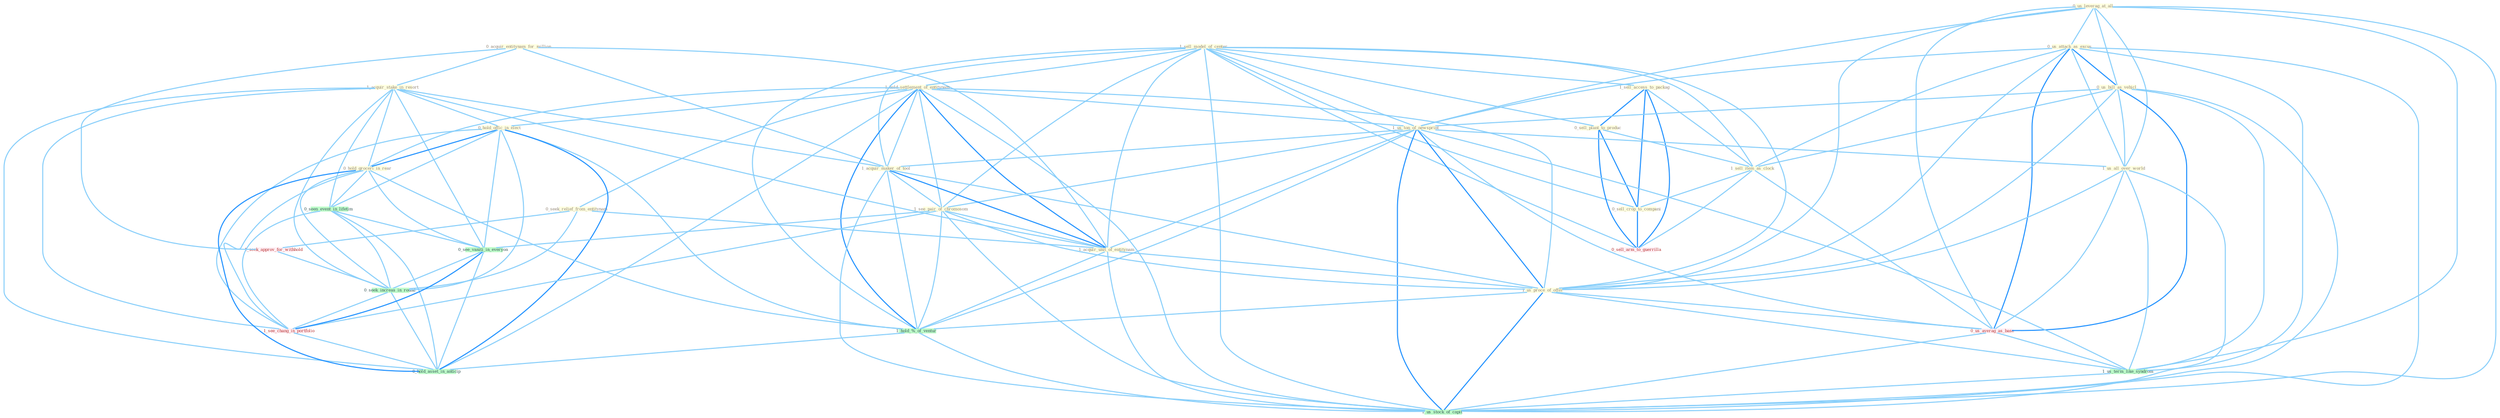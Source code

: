 Graph G{ 
    node
    [shape=polygon,style=filled,width=.5,height=.06,color="#BDFCC9",fixedsize=true,fontsize=4,
    fontcolor="#2f4f4f"];
    {node
    [color="#ffffe0", fontcolor="#8b7d6b"] "0_acquir_entitynam_for_million " "1_sell_model_of_center " "1_sell_access_to_packag " "1_hold_settlement_of_entitynam " "0_seek_relief_from_entitynam " "1_acquir_stake_in_resort " "0_us_leverag_at_all " "0_us_attack_as_excus " "0_us_bill_as_vehicl " "0_sell_plant_to_produc " "1_sell_item_as_clock " "1_us_ton_of_newsprint " "0_hold_offic_in_elect " "1_acquir_maker_of_tool " "1_see_pair_of_chromosom " "1_us_all_over_world " "0_sell_crop_to_compani " "0_hold_groceri_in_rear " "1_acquir_unit_of_entitynam " "1_us_proce_of_offer "}
{node [color="#fff0f5", fontcolor="#b22222"] "0_us_averag_as_base " "1_seek_approv_for_withhold " "0_sell_arm_to_guerrilla " "1_see_chang_in_portfolio "}
edge [color="#B0E2FF"];

	"0_acquir_entitynam_for_million " -- "1_acquir_stake_in_resort " [w="1", color="#87cefa" ];
	"0_acquir_entitynam_for_million " -- "1_acquir_maker_of_tool " [w="1", color="#87cefa" ];
	"0_acquir_entitynam_for_million " -- "1_acquir_unit_of_entitynam " [w="1", color="#87cefa" ];
	"0_acquir_entitynam_for_million " -- "1_seek_approv_for_withhold " [w="1", color="#87cefa" ];
	"1_sell_model_of_center " -- "1_sell_access_to_packag " [w="1", color="#87cefa" ];
	"1_sell_model_of_center " -- "1_hold_settlement_of_entitynam " [w="1", color="#87cefa" ];
	"1_sell_model_of_center " -- "0_sell_plant_to_produc " [w="1", color="#87cefa" ];
	"1_sell_model_of_center " -- "1_sell_item_as_clock " [w="1", color="#87cefa" ];
	"1_sell_model_of_center " -- "1_us_ton_of_newsprint " [w="1", color="#87cefa" ];
	"1_sell_model_of_center " -- "1_acquir_maker_of_tool " [w="1", color="#87cefa" ];
	"1_sell_model_of_center " -- "1_see_pair_of_chromosom " [w="1", color="#87cefa" ];
	"1_sell_model_of_center " -- "0_sell_crop_to_compani " [w="1", color="#87cefa" ];
	"1_sell_model_of_center " -- "1_acquir_unit_of_entitynam " [w="1", color="#87cefa" ];
	"1_sell_model_of_center " -- "1_us_proce_of_offer " [w="1", color="#87cefa" ];
	"1_sell_model_of_center " -- "1_hold_%_of_ventur " [w="1", color="#87cefa" ];
	"1_sell_model_of_center " -- "0_sell_arm_to_guerrilla " [w="1", color="#87cefa" ];
	"1_sell_model_of_center " -- "1_us_stock_of_capit " [w="1", color="#87cefa" ];
	"1_sell_access_to_packag " -- "0_sell_plant_to_produc " [w="2", color="#1e90ff" , len=0.8];
	"1_sell_access_to_packag " -- "1_sell_item_as_clock " [w="1", color="#87cefa" ];
	"1_sell_access_to_packag " -- "0_sell_crop_to_compani " [w="2", color="#1e90ff" , len=0.8];
	"1_sell_access_to_packag " -- "0_sell_arm_to_guerrilla " [w="2", color="#1e90ff" , len=0.8];
	"1_hold_settlement_of_entitynam " -- "0_seek_relief_from_entitynam " [w="1", color="#87cefa" ];
	"1_hold_settlement_of_entitynam " -- "1_us_ton_of_newsprint " [w="1", color="#87cefa" ];
	"1_hold_settlement_of_entitynam " -- "0_hold_offic_in_elect " [w="1", color="#87cefa" ];
	"1_hold_settlement_of_entitynam " -- "1_acquir_maker_of_tool " [w="1", color="#87cefa" ];
	"1_hold_settlement_of_entitynam " -- "1_see_pair_of_chromosom " [w="1", color="#87cefa" ];
	"1_hold_settlement_of_entitynam " -- "0_hold_groceri_in_rear " [w="1", color="#87cefa" ];
	"1_hold_settlement_of_entitynam " -- "1_acquir_unit_of_entitynam " [w="2", color="#1e90ff" , len=0.8];
	"1_hold_settlement_of_entitynam " -- "1_us_proce_of_offer " [w="1", color="#87cefa" ];
	"1_hold_settlement_of_entitynam " -- "1_hold_%_of_ventur " [w="2", color="#1e90ff" , len=0.8];
	"1_hold_settlement_of_entitynam " -- "1_us_stock_of_capit " [w="1", color="#87cefa" ];
	"1_hold_settlement_of_entitynam " -- "0_hold_asset_in_anticip " [w="1", color="#87cefa" ];
	"0_seek_relief_from_entitynam " -- "1_acquir_unit_of_entitynam " [w="1", color="#87cefa" ];
	"0_seek_relief_from_entitynam " -- "1_seek_approv_for_withhold " [w="1", color="#87cefa" ];
	"0_seek_relief_from_entitynam " -- "0_seek_increas_in_round " [w="1", color="#87cefa" ];
	"1_acquir_stake_in_resort " -- "0_hold_offic_in_elect " [w="1", color="#87cefa" ];
	"1_acquir_stake_in_resort " -- "1_acquir_maker_of_tool " [w="1", color="#87cefa" ];
	"1_acquir_stake_in_resort " -- "0_hold_groceri_in_rear " [w="1", color="#87cefa" ];
	"1_acquir_stake_in_resort " -- "1_acquir_unit_of_entitynam " [w="1", color="#87cefa" ];
	"1_acquir_stake_in_resort " -- "0_seen_event_in_lifetim " [w="1", color="#87cefa" ];
	"1_acquir_stake_in_resort " -- "0_see_vaniti_in_everyon " [w="1", color="#87cefa" ];
	"1_acquir_stake_in_resort " -- "0_seek_increas_in_round " [w="1", color="#87cefa" ];
	"1_acquir_stake_in_resort " -- "1_see_chang_in_portfolio " [w="1", color="#87cefa" ];
	"1_acquir_stake_in_resort " -- "0_hold_asset_in_anticip " [w="1", color="#87cefa" ];
	"0_us_leverag_at_all " -- "0_us_attack_as_excus " [w="1", color="#87cefa" ];
	"0_us_leverag_at_all " -- "0_us_bill_as_vehicl " [w="1", color="#87cefa" ];
	"0_us_leverag_at_all " -- "1_us_ton_of_newsprint " [w="1", color="#87cefa" ];
	"0_us_leverag_at_all " -- "1_us_all_over_world " [w="1", color="#87cefa" ];
	"0_us_leverag_at_all " -- "1_us_proce_of_offer " [w="1", color="#87cefa" ];
	"0_us_leverag_at_all " -- "0_us_averag_as_base " [w="1", color="#87cefa" ];
	"0_us_leverag_at_all " -- "1_us_term_like_syndrom " [w="1", color="#87cefa" ];
	"0_us_leverag_at_all " -- "1_us_stock_of_capit " [w="1", color="#87cefa" ];
	"0_us_attack_as_excus " -- "0_us_bill_as_vehicl " [w="2", color="#1e90ff" , len=0.8];
	"0_us_attack_as_excus " -- "1_sell_item_as_clock " [w="1", color="#87cefa" ];
	"0_us_attack_as_excus " -- "1_us_ton_of_newsprint " [w="1", color="#87cefa" ];
	"0_us_attack_as_excus " -- "1_us_all_over_world " [w="1", color="#87cefa" ];
	"0_us_attack_as_excus " -- "1_us_proce_of_offer " [w="1", color="#87cefa" ];
	"0_us_attack_as_excus " -- "0_us_averag_as_base " [w="2", color="#1e90ff" , len=0.8];
	"0_us_attack_as_excus " -- "1_us_term_like_syndrom " [w="1", color="#87cefa" ];
	"0_us_attack_as_excus " -- "1_us_stock_of_capit " [w="1", color="#87cefa" ];
	"0_us_bill_as_vehicl " -- "1_sell_item_as_clock " [w="1", color="#87cefa" ];
	"0_us_bill_as_vehicl " -- "1_us_ton_of_newsprint " [w="1", color="#87cefa" ];
	"0_us_bill_as_vehicl " -- "1_us_all_over_world " [w="1", color="#87cefa" ];
	"0_us_bill_as_vehicl " -- "1_us_proce_of_offer " [w="1", color="#87cefa" ];
	"0_us_bill_as_vehicl " -- "0_us_averag_as_base " [w="2", color="#1e90ff" , len=0.8];
	"0_us_bill_as_vehicl " -- "1_us_term_like_syndrom " [w="1", color="#87cefa" ];
	"0_us_bill_as_vehicl " -- "1_us_stock_of_capit " [w="1", color="#87cefa" ];
	"0_sell_plant_to_produc " -- "1_sell_item_as_clock " [w="1", color="#87cefa" ];
	"0_sell_plant_to_produc " -- "0_sell_crop_to_compani " [w="2", color="#1e90ff" , len=0.8];
	"0_sell_plant_to_produc " -- "0_sell_arm_to_guerrilla " [w="2", color="#1e90ff" , len=0.8];
	"1_sell_item_as_clock " -- "0_sell_crop_to_compani " [w="1", color="#87cefa" ];
	"1_sell_item_as_clock " -- "0_us_averag_as_base " [w="1", color="#87cefa" ];
	"1_sell_item_as_clock " -- "0_sell_arm_to_guerrilla " [w="1", color="#87cefa" ];
	"1_us_ton_of_newsprint " -- "1_acquir_maker_of_tool " [w="1", color="#87cefa" ];
	"1_us_ton_of_newsprint " -- "1_see_pair_of_chromosom " [w="1", color="#87cefa" ];
	"1_us_ton_of_newsprint " -- "1_us_all_over_world " [w="1", color="#87cefa" ];
	"1_us_ton_of_newsprint " -- "1_acquir_unit_of_entitynam " [w="1", color="#87cefa" ];
	"1_us_ton_of_newsprint " -- "1_us_proce_of_offer " [w="2", color="#1e90ff" , len=0.8];
	"1_us_ton_of_newsprint " -- "0_us_averag_as_base " [w="1", color="#87cefa" ];
	"1_us_ton_of_newsprint " -- "1_us_term_like_syndrom " [w="1", color="#87cefa" ];
	"1_us_ton_of_newsprint " -- "1_hold_%_of_ventur " [w="1", color="#87cefa" ];
	"1_us_ton_of_newsprint " -- "1_us_stock_of_capit " [w="2", color="#1e90ff" , len=0.8];
	"0_hold_offic_in_elect " -- "0_hold_groceri_in_rear " [w="2", color="#1e90ff" , len=0.8];
	"0_hold_offic_in_elect " -- "0_seen_event_in_lifetim " [w="1", color="#87cefa" ];
	"0_hold_offic_in_elect " -- "1_hold_%_of_ventur " [w="1", color="#87cefa" ];
	"0_hold_offic_in_elect " -- "0_see_vaniti_in_everyon " [w="1", color="#87cefa" ];
	"0_hold_offic_in_elect " -- "0_seek_increas_in_round " [w="1", color="#87cefa" ];
	"0_hold_offic_in_elect " -- "1_see_chang_in_portfolio " [w="1", color="#87cefa" ];
	"0_hold_offic_in_elect " -- "0_hold_asset_in_anticip " [w="2", color="#1e90ff" , len=0.8];
	"1_acquir_maker_of_tool " -- "1_see_pair_of_chromosom " [w="1", color="#87cefa" ];
	"1_acquir_maker_of_tool " -- "1_acquir_unit_of_entitynam " [w="2", color="#1e90ff" , len=0.8];
	"1_acquir_maker_of_tool " -- "1_us_proce_of_offer " [w="1", color="#87cefa" ];
	"1_acquir_maker_of_tool " -- "1_hold_%_of_ventur " [w="1", color="#87cefa" ];
	"1_acquir_maker_of_tool " -- "1_us_stock_of_capit " [w="1", color="#87cefa" ];
	"1_see_pair_of_chromosom " -- "1_acquir_unit_of_entitynam " [w="1", color="#87cefa" ];
	"1_see_pair_of_chromosom " -- "1_us_proce_of_offer " [w="1", color="#87cefa" ];
	"1_see_pair_of_chromosom " -- "1_hold_%_of_ventur " [w="1", color="#87cefa" ];
	"1_see_pair_of_chromosom " -- "0_see_vaniti_in_everyon " [w="1", color="#87cefa" ];
	"1_see_pair_of_chromosom " -- "1_us_stock_of_capit " [w="1", color="#87cefa" ];
	"1_see_pair_of_chromosom " -- "1_see_chang_in_portfolio " [w="1", color="#87cefa" ];
	"1_us_all_over_world " -- "1_us_proce_of_offer " [w="1", color="#87cefa" ];
	"1_us_all_over_world " -- "0_us_averag_as_base " [w="1", color="#87cefa" ];
	"1_us_all_over_world " -- "1_us_term_like_syndrom " [w="1", color="#87cefa" ];
	"1_us_all_over_world " -- "1_us_stock_of_capit " [w="1", color="#87cefa" ];
	"0_sell_crop_to_compani " -- "0_sell_arm_to_guerrilla " [w="2", color="#1e90ff" , len=0.8];
	"0_hold_groceri_in_rear " -- "0_seen_event_in_lifetim " [w="1", color="#87cefa" ];
	"0_hold_groceri_in_rear " -- "1_hold_%_of_ventur " [w="1", color="#87cefa" ];
	"0_hold_groceri_in_rear " -- "0_see_vaniti_in_everyon " [w="1", color="#87cefa" ];
	"0_hold_groceri_in_rear " -- "0_seek_increas_in_round " [w="1", color="#87cefa" ];
	"0_hold_groceri_in_rear " -- "1_see_chang_in_portfolio " [w="1", color="#87cefa" ];
	"0_hold_groceri_in_rear " -- "0_hold_asset_in_anticip " [w="2", color="#1e90ff" , len=0.8];
	"1_acquir_unit_of_entitynam " -- "1_us_proce_of_offer " [w="1", color="#87cefa" ];
	"1_acquir_unit_of_entitynam " -- "1_hold_%_of_ventur " [w="1", color="#87cefa" ];
	"1_acquir_unit_of_entitynam " -- "1_us_stock_of_capit " [w="1", color="#87cefa" ];
	"1_us_proce_of_offer " -- "0_us_averag_as_base " [w="1", color="#87cefa" ];
	"1_us_proce_of_offer " -- "1_us_term_like_syndrom " [w="1", color="#87cefa" ];
	"1_us_proce_of_offer " -- "1_hold_%_of_ventur " [w="1", color="#87cefa" ];
	"1_us_proce_of_offer " -- "1_us_stock_of_capit " [w="2", color="#1e90ff" , len=0.8];
	"0_seen_event_in_lifetim " -- "0_see_vaniti_in_everyon " [w="1", color="#87cefa" ];
	"0_seen_event_in_lifetim " -- "0_seek_increas_in_round " [w="1", color="#87cefa" ];
	"0_seen_event_in_lifetim " -- "1_see_chang_in_portfolio " [w="1", color="#87cefa" ];
	"0_seen_event_in_lifetim " -- "0_hold_asset_in_anticip " [w="1", color="#87cefa" ];
	"0_us_averag_as_base " -- "1_us_term_like_syndrom " [w="1", color="#87cefa" ];
	"0_us_averag_as_base " -- "1_us_stock_of_capit " [w="1", color="#87cefa" ];
	"1_us_term_like_syndrom " -- "1_us_stock_of_capit " [w="1", color="#87cefa" ];
	"1_seek_approv_for_withhold " -- "0_seek_increas_in_round " [w="1", color="#87cefa" ];
	"1_hold_%_of_ventur " -- "1_us_stock_of_capit " [w="1", color="#87cefa" ];
	"1_hold_%_of_ventur " -- "0_hold_asset_in_anticip " [w="1", color="#87cefa" ];
	"0_see_vaniti_in_everyon " -- "0_seek_increas_in_round " [w="1", color="#87cefa" ];
	"0_see_vaniti_in_everyon " -- "1_see_chang_in_portfolio " [w="2", color="#1e90ff" , len=0.8];
	"0_see_vaniti_in_everyon " -- "0_hold_asset_in_anticip " [w="1", color="#87cefa" ];
	"0_seek_increas_in_round " -- "1_see_chang_in_portfolio " [w="1", color="#87cefa" ];
	"0_seek_increas_in_round " -- "0_hold_asset_in_anticip " [w="1", color="#87cefa" ];
	"1_see_chang_in_portfolio " -- "0_hold_asset_in_anticip " [w="1", color="#87cefa" ];
}